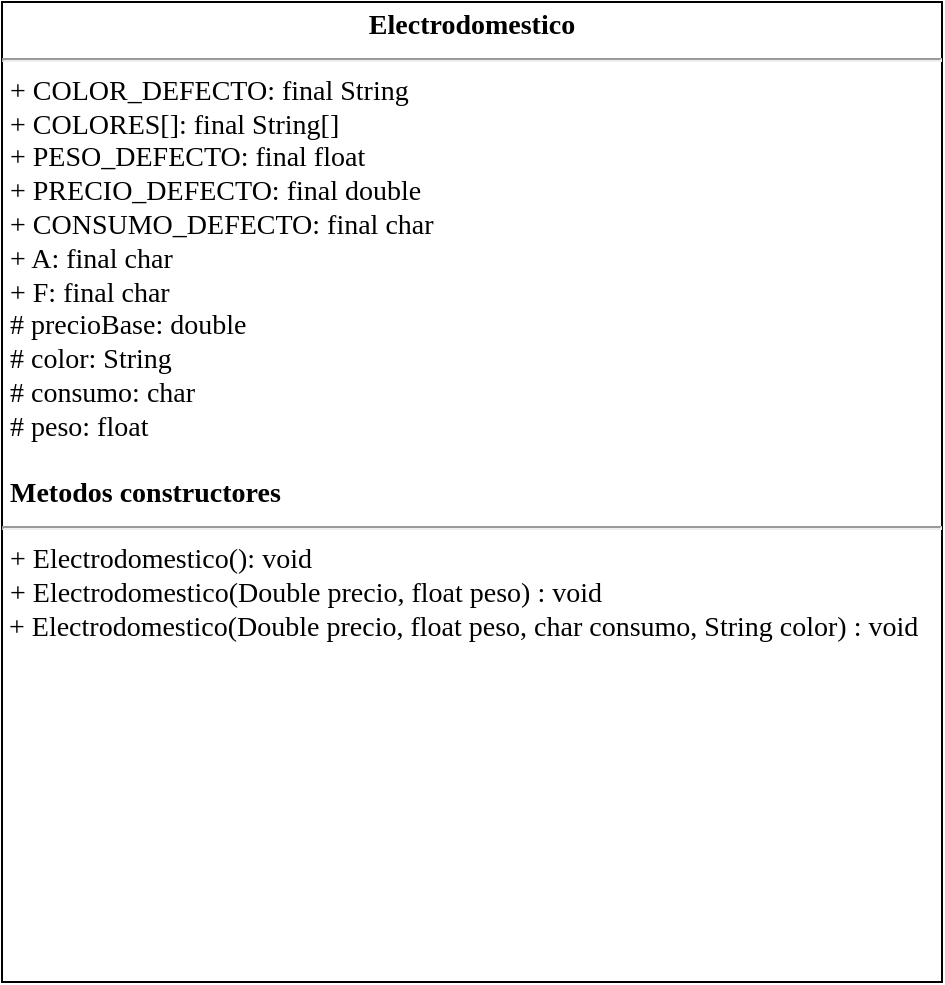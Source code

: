 <mxfile version="16.5.1" type="device"><diagram id="C5RBs43oDa-KdzZeNtuy" name="Page-1"><mxGraphModel dx="782" dy="801" grid="1" gridSize="10" guides="1" tooltips="1" connect="1" arrows="1" fold="1" page="1" pageScale="1" pageWidth="827" pageHeight="1169" math="0" shadow="0"><root><mxCell id="WIyWlLk6GJQsqaUBKTNV-0"/><mxCell id="WIyWlLk6GJQsqaUBKTNV-1" parent="WIyWlLk6GJQsqaUBKTNV-0"/><mxCell id="qr3Zvmu2GiV05JkT_5Vt-6" value="&lt;h1 style=&quot;margin: 4px 0px 0px ; text-align: center ; font-size: 14px&quot;&gt;&lt;b style=&quot;font-size: 14px&quot;&gt;Electrodomestico&lt;/b&gt;&lt;/h1&gt;&lt;hr style=&quot;font-size: 14px&quot;&gt;&lt;p style=&quot;margin: 0px 0px 0px 4px ; font-size: 14px&quot;&gt;+&amp;nbsp;COLOR_DEFECTO: final String&lt;/p&gt;&lt;p style=&quot;margin: 0px 0px 0px 4px ; font-size: 14px&quot;&gt;+ COLORES[]: final String[]&lt;/p&gt;&lt;p style=&quot;margin: 0px 0px 0px 4px ; font-size: 14px&quot;&gt;+ PESO_DEFECTO: final float&lt;/p&gt;&lt;p style=&quot;margin: 0px 0px 0px 4px ; font-size: 14px&quot;&gt;+ PRECIO_DEFECTO: final double&lt;/p&gt;&lt;p style=&quot;margin: 0px 0px 0px 4px ; font-size: 14px&quot;&gt;+ CONSUMO_DEFECTO: final char&lt;/p&gt;&lt;p style=&quot;margin: 0px 0px 0px 4px ; font-size: 14px&quot;&gt;+ A: final char&lt;/p&gt;&lt;p style=&quot;margin: 0px 0px 0px 4px ; font-size: 14px&quot;&gt;+ F: final char&lt;/p&gt;&lt;p style=&quot;margin: 0px 0px 0px 4px ; font-size: 14px&quot;&gt;# precioBase: double&lt;/p&gt;&lt;p style=&quot;margin: 0px 0px 0px 4px ; font-size: 14px&quot;&gt;# color: String&lt;/p&gt;&lt;p style=&quot;margin: 0px 0px 0px 4px ; font-size: 14px&quot;&gt;# consumo: char&lt;/p&gt;&lt;p style=&quot;margin: 0px 0px 0px 4px ; font-size: 14px&quot;&gt;# peso: float&amp;nbsp;&lt;/p&gt;&lt;p style=&quot;margin: 0px 0px 0px 4px ; font-size: 14px&quot;&gt;&lt;br style=&quot;font-size: 14px&quot;&gt;&lt;/p&gt;&lt;h1 style=&quot;margin: 0px 0px 0px 4px ; font-size: 14px&quot;&gt;Metodos constructores&lt;/h1&gt;&lt;hr style=&quot;font-size: 14px&quot;&gt;&lt;p style=&quot;margin: 0px 0px 0px 4px ; font-size: 14px&quot;&gt;+ Electrodomestico(): void&lt;/p&gt;&lt;p style=&quot;margin: 0px 0px 0px 4px ; font-size: 14px&quot;&gt;+ Electrodomestico(Double precio, float peso) : void&lt;/p&gt;&lt;p style=&quot;margin: 0px 0px 0px 4px ; font-size: 14px&quot;&gt;&lt;/p&gt;&amp;nbsp;+ Electrodomestico(Double precio, float peso, char consumo, String color) : void&lt;br&gt;" style="verticalAlign=top;align=left;overflow=fill;fontSize=14;fontFamily=Calibri;html=1;fontSource=https%3A%2F%2Ffonts.googleapis.com%2Fcss%3Ffamily%3DCalibri;" parent="WIyWlLk6GJQsqaUBKTNV-1" vertex="1"><mxGeometry x="210" y="10" width="470" height="490" as="geometry"/></mxCell></root></mxGraphModel></diagram></mxfile>